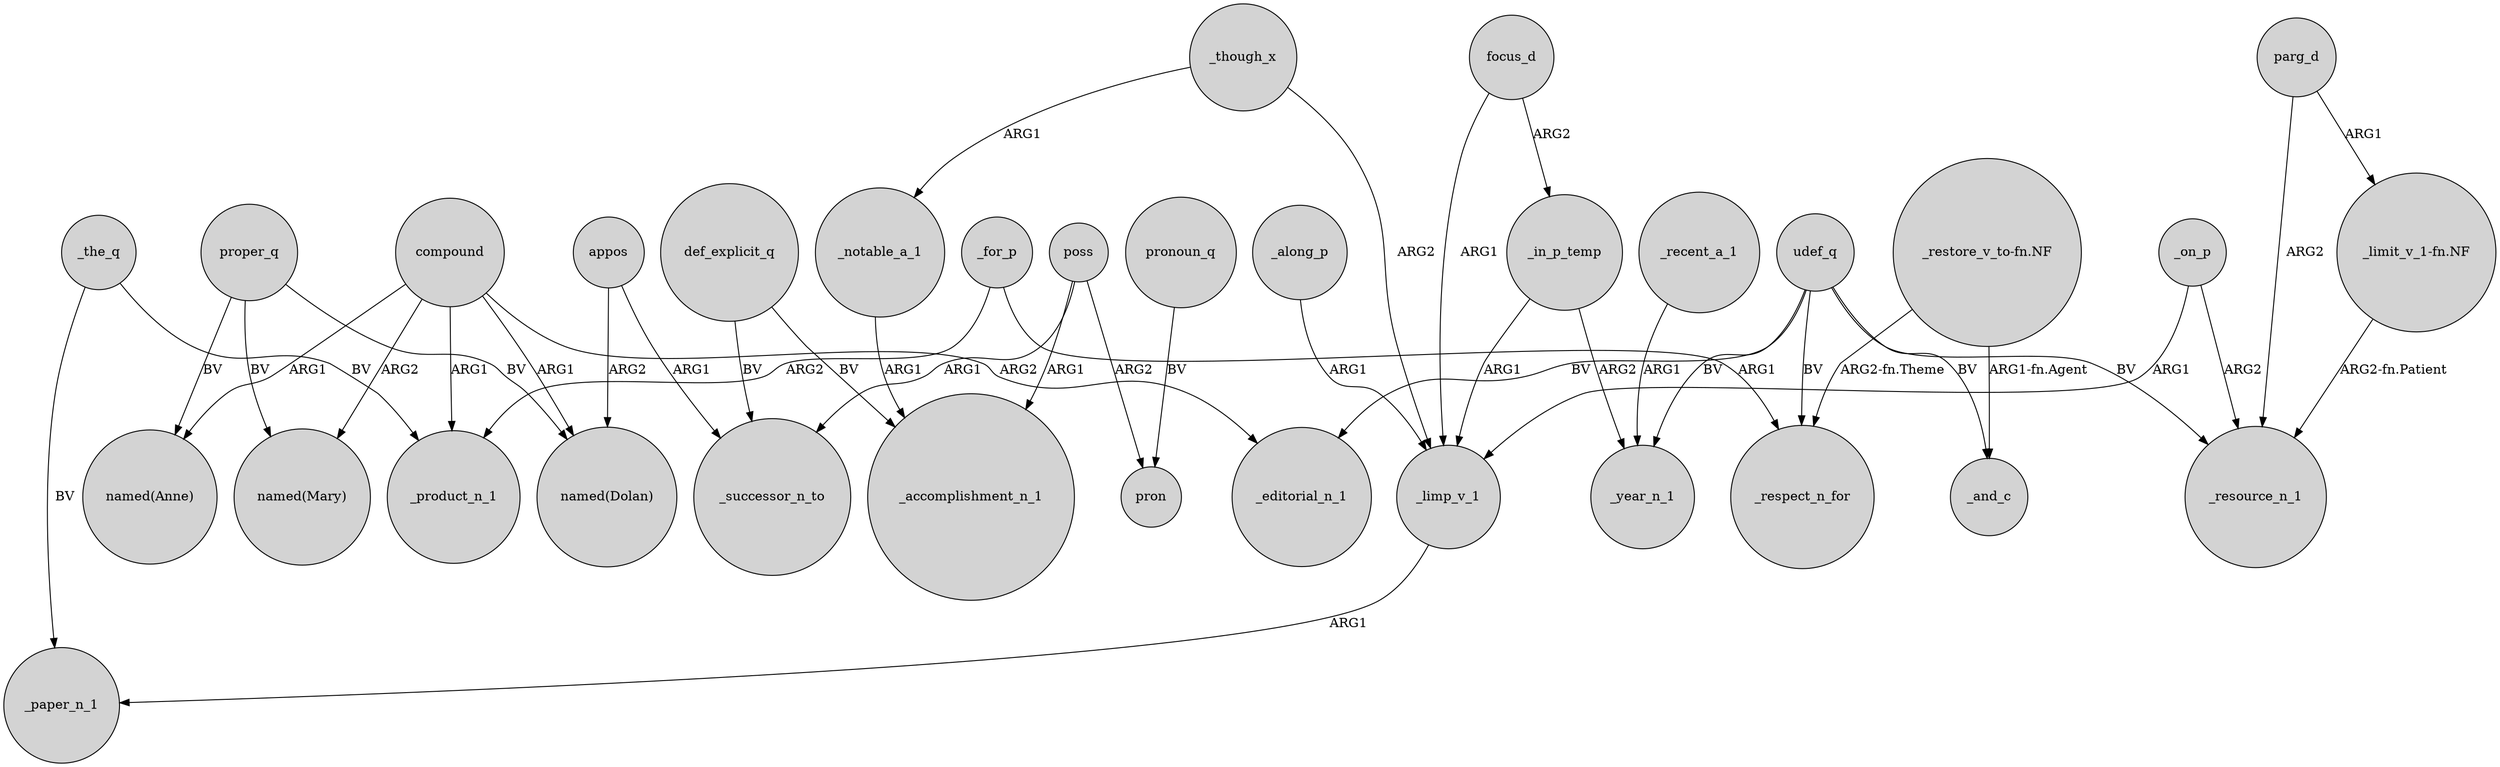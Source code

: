 digraph {
	node [shape=circle style=filled]
	compound -> _product_n_1 [label=ARG1]
	_though_x -> _notable_a_1 [label=ARG1]
	focus_d -> _in_p_temp [label=ARG2]
	_the_q -> _paper_n_1 [label=BV]
	udef_q -> _editorial_n_1 [label=BV]
	appos -> _successor_n_to [label=ARG1]
	appos -> "named(Dolan)" [label=ARG2]
	poss -> pron [label=ARG2]
	proper_q -> "named(Anne)" [label=BV]
	poss -> _successor_n_to [label=ARG1]
	def_explicit_q -> _successor_n_to [label=BV]
	_for_p -> _respect_n_for [label=ARG1]
	_for_p -> _product_n_1 [label=ARG2]
	udef_q -> _respect_n_for [label=BV]
	compound -> _editorial_n_1 [label=ARG2]
	poss -> _accomplishment_n_1 [label=ARG1]
	proper_q -> "named(Mary)" [label=BV]
	_in_p_temp -> _year_n_1 [label=ARG2]
	pronoun_q -> pron [label=BV]
	parg_d -> "_limit_v_1-fn.NF" [label=ARG1]
	_on_p -> _limp_v_1 [label=ARG1]
	_notable_a_1 -> _accomplishment_n_1 [label=ARG1]
	compound -> "named(Anne)" [label=ARG1]
	udef_q -> _resource_n_1 [label=BV]
	"_limit_v_1-fn.NF" -> _resource_n_1 [label="ARG2-fn.Patient"]
	_recent_a_1 -> _year_n_1 [label=ARG1]
	proper_q -> "named(Dolan)" [label=BV]
	_though_x -> _limp_v_1 [label=ARG2]
	parg_d -> _resource_n_1 [label=ARG2]
	"_restore_v_to-fn.NF" -> _respect_n_for [label="ARG2-fn.Theme"]
	_in_p_temp -> _limp_v_1 [label=ARG1]
	_on_p -> _resource_n_1 [label=ARG2]
	_the_q -> _product_n_1 [label=BV]
	compound -> "named(Mary)" [label=ARG2]
	udef_q -> _year_n_1 [label=BV]
	_limp_v_1 -> _paper_n_1 [label=ARG1]
	compound -> "named(Dolan)" [label=ARG1]
	"_restore_v_to-fn.NF" -> _and_c [label="ARG1-fn.Agent"]
	udef_q -> _and_c [label=BV]
	def_explicit_q -> _accomplishment_n_1 [label=BV]
	_along_p -> _limp_v_1 [label=ARG1]
	focus_d -> _limp_v_1 [label=ARG1]
}
